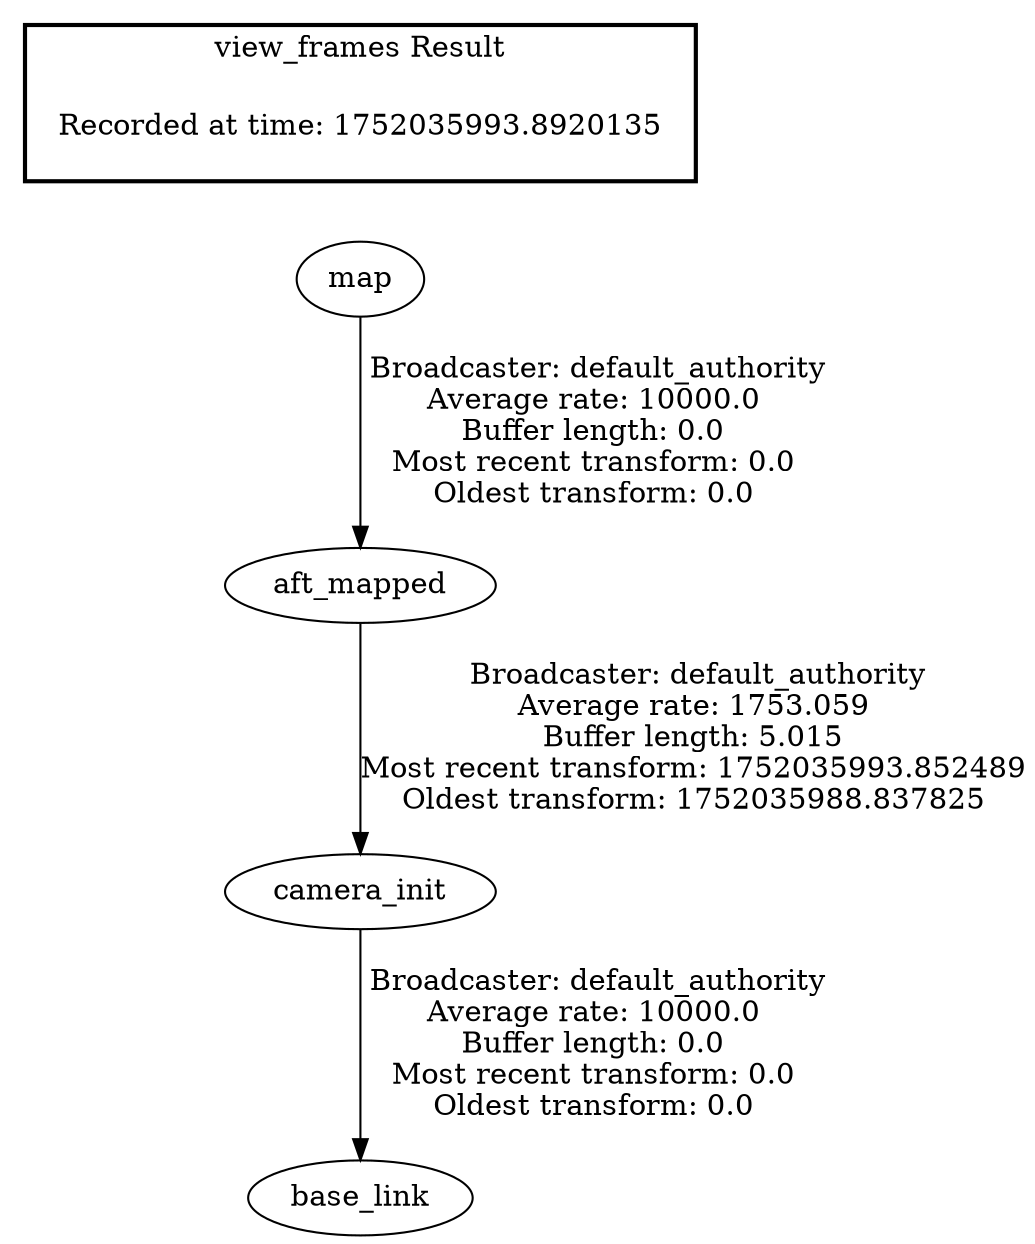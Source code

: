 digraph G {
"aft_mapped" -> "camera_init"[label=" Broadcaster: default_authority\nAverage rate: 1753.059\nBuffer length: 5.015\nMost recent transform: 1752035993.852489\nOldest transform: 1752035988.837825\n"];
"map" -> "aft_mapped"[label=" Broadcaster: default_authority\nAverage rate: 10000.0\nBuffer length: 0.0\nMost recent transform: 0.0\nOldest transform: 0.0\n"];
"camera_init" -> "base_link"[label=" Broadcaster: default_authority\nAverage rate: 10000.0\nBuffer length: 0.0\nMost recent transform: 0.0\nOldest transform: 0.0\n"];
edge [style=invis];
 subgraph cluster_legend { style=bold; color=black; label ="view_frames Result";
"Recorded at time: 1752035993.8920135"[ shape=plaintext ] ;
}->"map";
}